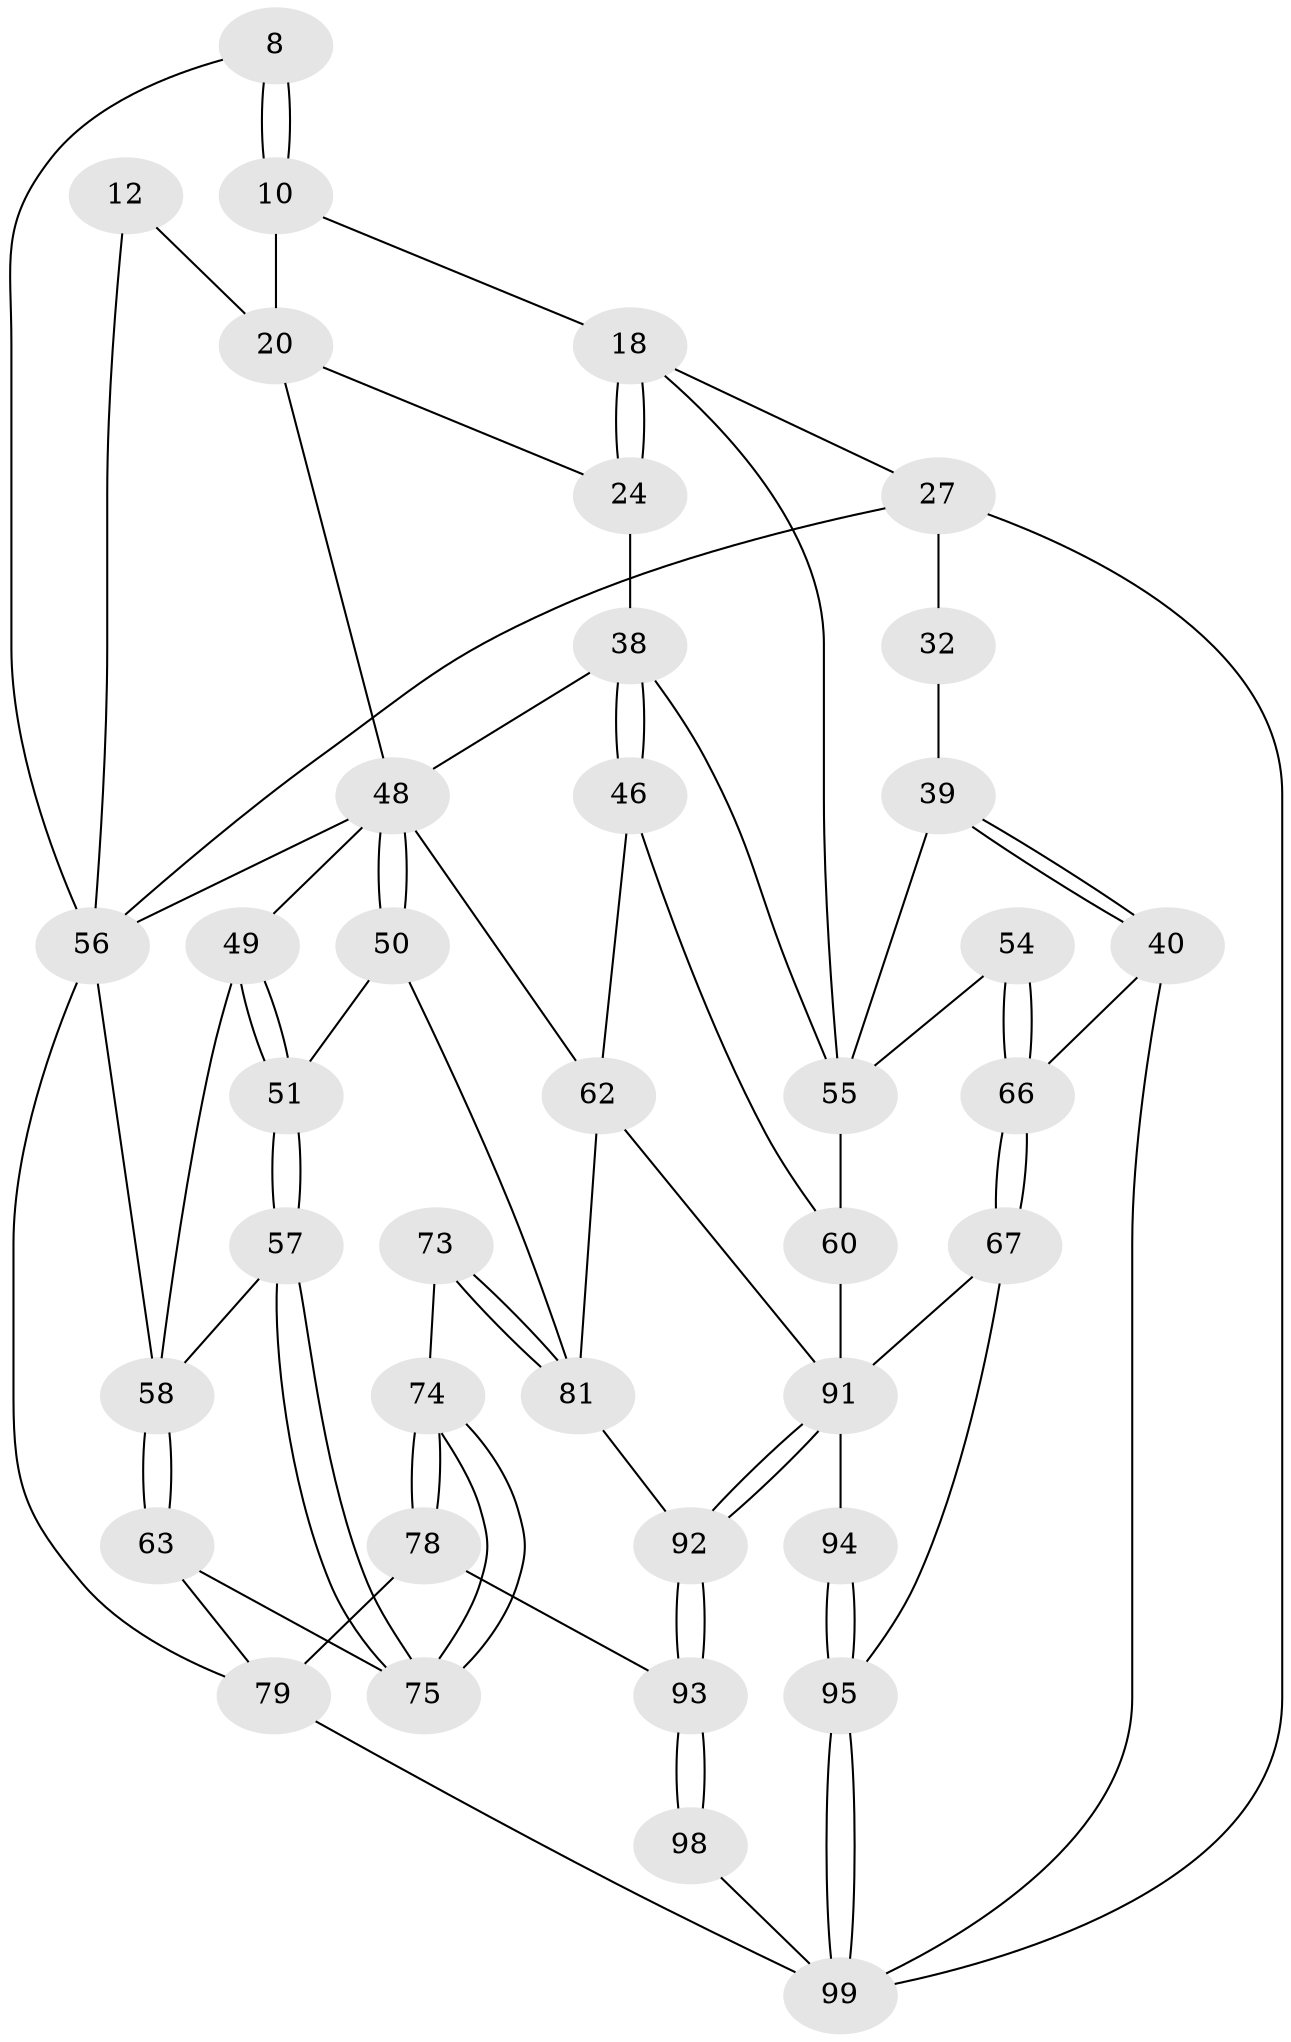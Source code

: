 // original degree distribution, {3: 0.020202020202020204, 4: 0.18181818181818182, 6: 0.15151515151515152, 5: 0.6464646464646465}
// Generated by graph-tools (version 1.1) at 2025/04/03/04/25 22:04:31]
// undirected, 39 vertices, 84 edges
graph export_dot {
graph [start="1"]
  node [color=gray90,style=filled];
  8 [pos="+0.3994595328783975+0"];
  10 [pos="+0.3986866547960676+0.1268690699509213",super="+9"];
  12 [pos="+0.23468305900678021+0.13748593859371905"];
  18 [pos="+0.8150942962229876+0.1742462506471934",super="+13+17"];
  20 [pos="+0.36668241619344294+0.24769274944117742",super="+15+11"];
  24 [pos="+0.6961107772855403+0.2750700660606782",super="+21"];
  27 [pos="+0+0.250715762445813",super="+5+16"];
  32 [pos="+0.9044148117304576+0.15793802504043142",super="+31"];
  38 [pos="+0.5971784446682777+0.38015337304207275",super="+22+37"];
  39 [pos="+1+0.3258116941979607",super="+33"];
  40 [pos="+1+0.4429665153094213"];
  46 [pos="+0.5568025723777774+0.4423876168179862"];
  48 [pos="+0.43613888815195684+0.4115412532329172",super="+28+29+30"];
  49 [pos="+0.2558116706414793+0.45375648770400834",super="+43"];
  50 [pos="+0.368444218806018+0.5196326146970652"];
  51 [pos="+0.26930211663714315+0.501426557821556"];
  54 [pos="+0.7621300979793421+0.5177447072877059",super="+42"];
  55 [pos="+0.7540734616502484+0.5187286105752656",super="+52"];
  56 [pos="+0+0.3232095384437981",super="+45+26"];
  57 [pos="+0.2451334280339217+0.5429781540194895"];
  58 [pos="+0.11029132704719993+0.4893878101393106",super="+44"];
  60 [pos="+0.6835744813955013+0.6012337453491976",super="+59+53"];
  62 [pos="+0.5432354426774503+0.6183458619799328",super="+47"];
  63 [pos="+0.0828528184091216+0.5381625730174501"];
  66 [pos="+0.9039314525526214+0.5639393035599986",super="+41"];
  67 [pos="+0.8868841247593081+0.6003283760590826"];
  73 [pos="+0.3071527700499401+0.6507004420615073"];
  74 [pos="+0.24718627982905877+0.6350059434213645"];
  75 [pos="+0.2384004591593996+0.5907340510179696"];
  78 [pos="+0.11009197586712108+0.7389074494965844"];
  79 [pos="+0.06433802181260696+0.7359932441128141",super="+64+65"];
  81 [pos="+0.3258562595061371+0.66606661278945",super="+71+72"];
  91 [pos="+0.6124350402249911+0.9022063978910431",super="+83+61+82+69"];
  92 [pos="+0.5499399780280426+0.9966877289219002",super="+90+87"];
  93 [pos="+0.5490105259826413+1",super="+88+89"];
  94 [pos="+0.7520855965638673+0.7768781860375881",super="+85+84"];
  95 [pos="+0.8537585423776894+0.9385400189591949",super="+86+80"];
  98 [pos="+0.5559037125385929+1",super="+96"];
  99 [pos="+0.7457470006204665+1",super="+97+77"];
  8 -- 10;
  8 -- 10;
  8 -- 56;
  10 -- 20 [weight=2];
  10 -- 18;
  12 -- 20;
  12 -- 56 [weight=2];
  18 -- 24 [weight=2];
  18 -- 24;
  18 -- 27 [weight=2];
  18 -- 55;
  20 -- 24;
  20 -- 48;
  24 -- 38 [weight=2];
  27 -- 56 [weight=3];
  27 -- 32 [weight=2];
  27 -- 99 [weight=2];
  32 -- 39 [weight=2];
  38 -- 46;
  38 -- 46;
  38 -- 48;
  38 -- 55;
  39 -- 40;
  39 -- 40;
  39 -- 55;
  40 -- 66;
  40 -- 99;
  46 -- 62;
  46 -- 60;
  48 -- 50;
  48 -- 50;
  48 -- 62;
  48 -- 49 [weight=2];
  48 -- 56;
  49 -- 51;
  49 -- 51;
  49 -- 58;
  50 -- 51;
  50 -- 81;
  51 -- 57;
  51 -- 57;
  54 -- 55 [weight=2];
  54 -- 66 [weight=2];
  54 -- 66;
  55 -- 60 [weight=2];
  56 -- 79;
  56 -- 58;
  57 -- 58;
  57 -- 75;
  57 -- 75;
  58 -- 63;
  58 -- 63;
  60 -- 91 [weight=2];
  62 -- 91;
  62 -- 81;
  63 -- 75;
  63 -- 79;
  66 -- 67;
  66 -- 67;
  67 -- 95;
  67 -- 91;
  73 -- 74;
  73 -- 81 [weight=2];
  73 -- 81;
  74 -- 75;
  74 -- 75;
  74 -- 78;
  74 -- 78;
  78 -- 79;
  78 -- 93;
  79 -- 99 [weight=2];
  81 -- 92 [weight=2];
  91 -- 92;
  91 -- 92;
  91 -- 94 [weight=3];
  92 -- 93 [weight=2];
  92 -- 93;
  93 -- 98 [weight=2];
  93 -- 98;
  94 -- 95 [weight=2];
  94 -- 95;
  95 -- 99 [weight=2];
  95 -- 99;
  98 -- 99 [weight=2];
}
